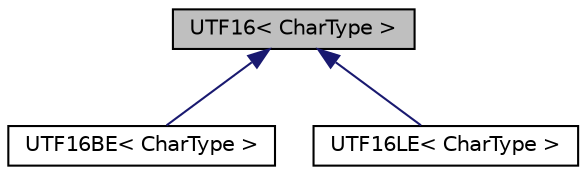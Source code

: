 digraph "UTF16&lt; CharType &gt;"
{
  edge [fontname="Helvetica",fontsize="10",labelfontname="Helvetica",labelfontsize="10"];
  node [fontname="Helvetica",fontsize="10",shape=record];
  Node0 [label="UTF16\< CharType \>",height=0.2,width=0.4,color="black", fillcolor="grey75", style="filled", fontcolor="black"];
  Node0 -> Node1 [dir="back",color="midnightblue",fontsize="10",style="solid"];
  Node1 [label="UTF16BE\< CharType \>",height=0.2,width=0.4,color="black", fillcolor="white", style="filled",URL="$struct_u_t_f16_b_e.html",tooltip="UTF-16 big endian encoding. "];
  Node0 -> Node2 [dir="back",color="midnightblue",fontsize="10",style="solid"];
  Node2 [label="UTF16LE\< CharType \>",height=0.2,width=0.4,color="black", fillcolor="white", style="filled",URL="$struct_u_t_f16_l_e.html",tooltip="UTF-16 little endian encoding. "];
}
